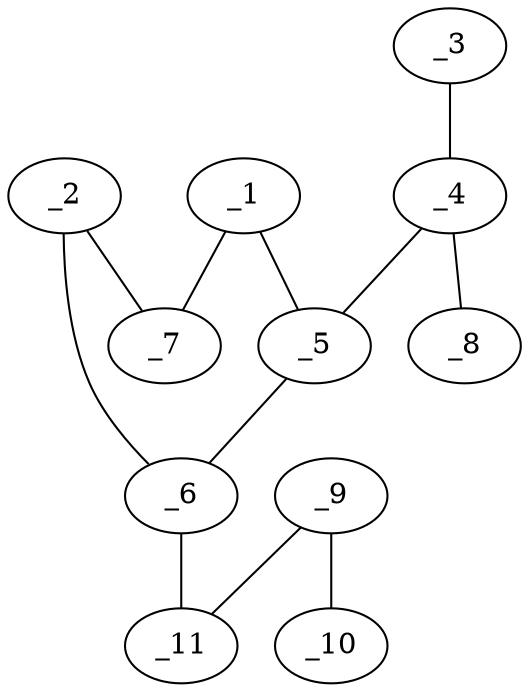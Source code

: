 graph molid686663 {
	_1	 [charge=0,
		chem=4,
		symbol="N  ",
		x="6.2633",
		y="-0.5684"];
	_5	 [charge=0,
		chem=1,
		symbol="C  ",
		x="5.4543",
		y="0.0194"];
	_1 -- _5	 [valence=1];
	_7	 [charge=0,
		chem=4,
		symbol="N  ",
		x="5.9543",
		y="-1.5194"];
	_1 -- _7	 [valence=2];
	_2	 [charge=0,
		chem=5,
		symbol="S  ",
		x="4.9543",
		y="-1.5194"];
	_6	 [charge=0,
		chem=1,
		symbol="C  ",
		x="4.6453",
		y="-0.5684"];
	_2 -- _6	 [valence=1];
	_2 -- _7	 [valence=1];
	_3	 [charge=0,
		chem=2,
		symbol="O  ",
		x="6.3203",
		y="1.5194"];
	_4	 [charge=0,
		chem=1,
		symbol="C  ",
		x="5.4543",
		y="1.0194"];
	_3 -- _4	 [valence=2];
	_4 -- _5	 [valence=1];
	_8	 [charge=0,
		chem=4,
		symbol="N  ",
		x="4.5883",
		y="1.5194"];
	_4 -- _8	 [valence=1];
	_5 -- _6	 [valence=2];
	_11	 [charge=0,
		chem=4,
		symbol="N  ",
		x="3.6942",
		y="-0.2593"];
	_6 -- _11	 [valence=1];
	_9	 [charge=0,
		chem=4,
		symbol="N  ",
		x="2.9511",
		y="-0.9285"];
	_10	 [charge=0,
		chem=2,
		symbol="O  ",
		x=2,
		y="-0.6194"];
	_9 -- _10	 [valence=2];
	_9 -- _11	 [valence=1];
}
